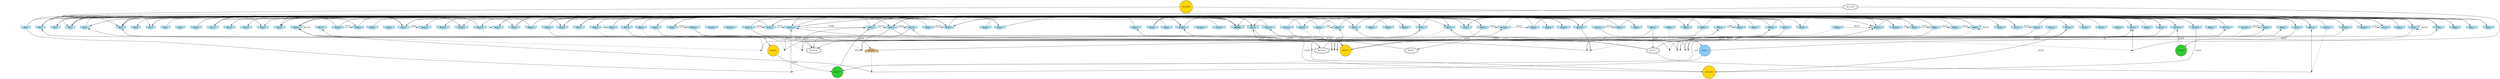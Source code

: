 digraph G {
node[shape = circle]
rankInputs [style = invisible]
rankOutputs [style = invisible]
rankInputs -> rankOutputs [color=invis]
0 [label="#0:1", style = filled, shape = invhouse, color=lightblue]
1 [label="#1:1", style = filled, shape = invhouse, color=lightblue]
2 [label="#2:1", style = filled, shape = invhouse, color=lightblue]
3 [label="#3:1", style = filled, shape = invhouse, color=lightblue]
4 [label="#4:1", style = filled, shape = invhouse, color=lightblue]
5 [label="#5:1", style = filled, shape = invhouse, color=lightblue]
6 [label="#6:1", style = filled, shape = invhouse, color=lightblue]
7 [label="#7:1", style = filled, shape = invhouse, color=lightblue]
8 [label="#8:1", style = filled, shape = invhouse, color=lightblue]
9 [label="#9:1", style = filled, shape = invhouse, color=lightblue]
10 [label="#10:1", style = filled, shape = invhouse, color=lightblue]
11 [label="#11:1", style = filled, shape = invhouse, color=lightblue]
12 [label="#12:1", style = filled, shape = invhouse, color=lightblue]
13 [label="#13:1", style = filled, shape = invhouse, color=lightblue]
14 [label="#14:1", style = filled, shape = invhouse, color=lightblue]
15 [label="#15:1", style = filled, shape = invhouse, color=lightblue]
16 [label="#16:1", style = filled, shape = invhouse, color=lightblue]
17 [label="#17:1", style = filled, shape = invhouse, color=lightblue]
18 [label="#18:1", style = filled, shape = invhouse, color=lightblue]
19 [label="#19:1", style = filled, shape = invhouse, color=lightblue]
20 [label="#20:1", style = filled, shape = invhouse, color=lightblue]
21 [label="#21:1", style = filled, shape = invhouse, color=lightblue]
22 [label="#22:1", style = filled, shape = invhouse, color=lightblue]
23 [label="#23:1", style = filled, shape = invhouse, color=lightblue]
24 [label="#24:1", style = filled, shape = invhouse, color=lightblue]
25 [label="#25:1", style = filled, shape = invhouse, color=lightblue]
26 [label="#26:1", style = filled, shape = invhouse, color=lightblue]
27 [label="#27:1", style = filled, shape = invhouse, color=lightblue]
28 [label="#28:1", style = filled, shape = invhouse, color=lightblue]
29 [label="#29:1", style = filled, shape = invhouse, color=lightblue]
30 [label="#30:1", style = filled, shape = invhouse, color=lightblue]
31 [label="#31:1", style = filled, shape = invhouse, color=lightblue]
32 [label="#32:1", style = filled, shape = invhouse, color=lightblue]
33 [label="#33:1", style = filled, shape = invhouse, color=lightblue]
34 [label="#34:1", style = filled, shape = invhouse, color=lightblue]
35 [label="#35:1", style = filled, shape = invhouse, color=lightblue]
36 [label="#36:1", style = filled, shape = invhouse, color=lightblue]
37 [label="#37:1", style = filled, shape = invhouse, color=lightblue]
38 [label="#38:1", style = filled, shape = invhouse, color=lightblue]
39 [label="#39:1", style = filled, shape = invhouse, color=lightblue]
40 [label="#40:1", style = filled, shape = invhouse, color=lightblue]
41 [label="#41:1", style = filled, shape = invhouse, color=lightblue]
42 [label="#42:1", style = filled, shape = invhouse, color=lightblue]
43 [label="#43:1", style = filled, shape = invhouse, color=lightblue]
44 [label="#44:1", style = filled, shape = invhouse, color=lightblue]
45 [label="#45:1", style = filled, shape = invhouse, color=lightblue]
46 [label="#46:1", style = filled, shape = invhouse, color=lightblue]
47 [label="#47:1", style = filled, shape = invhouse, color=lightblue]
48 [label="#48:1", style = filled, shape = invhouse, color=lightblue]
49 [label="#49:1", style = filled, shape = invhouse, color=lightblue]
50 [label="#50:1", style = filled, shape = invhouse, color=lightblue]
51 [label="#51:1", style = filled, shape = invhouse, color=lightblue]
52 [label="#52:1", style = filled, shape = invhouse, color=lightblue]
53 [label="#53:1", style = filled, shape = invhouse, color=lightblue]
54 [label="#54:1", style = filled, shape = invhouse, color=lightblue]
55 [label="#55:1", style = filled, shape = invhouse, color=lightblue]
56 [label="#56:1", style = filled, shape = invhouse, color=lightblue]
57 [label="#57:1", style = filled, shape = invhouse, color=lightblue]
58 [label="#58:1", style = filled, shape = invhouse, color=lightblue]
59 [label="#59:1", style = filled, shape = invhouse, color=lightblue]
60 [label="#60:1", style = filled, shape = invhouse, color=lightblue]
61 [label="#61:1", style = filled, shape = invhouse, color=lightblue]
62 [label="#62:1", style = filled, shape = invhouse, color=lightblue]
63 [label="#63:1", style = filled, shape = invhouse, color=lightblue]
64 [label="#64:1", style = filled, shape = invhouse, color=lightblue]
65 [label="#65:1", style = filled, shape = invhouse, color=lightblue]
66 [label="#66:1", style = filled, shape = invhouse, color=lightblue]
67 [label="#67:1", style = filled, shape = invhouse, color=lightblue]
68 [label="#68:1", style = filled, shape = invhouse, color=lightblue]
69 [label="#69:1", style = filled, shape = invhouse, color=lightblue]
70 [label="#70:1", style = filled, shape = invhouse, color=lightblue]
71 [label="#71:1", style = filled, shape = invhouse, color=lightblue]
72 [label="#72:1", style = filled, shape = invhouse, color=lightblue]
73 [label="#73:1", style = filled, shape = invhouse, color=lightblue]
74 [label="#74:1", style = filled, shape = invhouse, color=lightblue]
75 [label="#75:1", style = filled, shape = invhouse, color=lightblue]
76 [label="#76:1", style = filled, shape = invhouse, color=lightblue]
77 [label="#77:1", style = filled, shape = invhouse, color=lightblue]
78 [label="#78:1", style = filled, shape = invhouse, color=lightblue]
79 [label="#79:1", style = filled, shape = invhouse, color=lightblue]
80 [label="#80:1", style = filled, shape = invhouse, color=lightblue]
81 [label="#81:1", style = filled, shape = invhouse, color=lightblue]
82 [label="#82:1", style = filled, shape = invhouse, color=lightblue]
83 [label="#83:1", style = filled, shape = invhouse, color=lightblue]
84 [label="#84:1", style = filled, shape = invhouse, color=lightblue]
85 [label="#85:1", style = filled, shape = invhouse, color=lightblue]
86 [label="#86:1", style = filled, shape = invhouse, color=lightblue]
87 [label="#87:1", style = filled, shape = invhouse, color=lightblue]
88 [label="#88:1", style = filled, shape = invhouse, color=lightblue]
89 [label="#89:1", style = filled, shape = invhouse, color=lightblue]
90 [label="#90:1", style = filled, shape = invhouse, color=lightblue]
91 [label="#91:1", style = filled, shape = invhouse, color=lightblue]
92 [label="#92:1", style = filled, shape = invhouse, color=lightblue]
93 [label="#93:1", style = filled, shape = invhouse, color=lightblue]
94 [label="#94:1", style = filled, shape = invhouse, color=lightblue]
95 [label="#95:1", style = filled, shape = invhouse, color=lightblue]
96 [label="#96:1", style = filled, shape = invhouse, color=lightblue]
97 [label="#97:1", style = filled, shape = invhouse, color=lightblue]
98 [label="#98:1", style = filled, shape = invhouse, color=lightblue]
99 [label="#99:1", style = filled, shape = invhouse, color=lightblue]
100 [label="#100:1", style = filled, shape = invhouse, color=lightblue]
101 [label="#101:1", style = filled, shape = invhouse, color=lightblue]
102 [label="#102:1", style = filled, shape = invhouse, color=lightblue]
103 [label="#103:1", style = filled, shape = invhouse, color=lightblue]
104 [label="#104:1", style = filled, shape = invhouse, color=lightblue]
105 [label="#105:1", style = filled, shape = invhouse, color=lightblue]
106 [label="#106:1", style = filled, shape = invhouse, color=lightblue]
107 [label="#107:1", style = filled, shape = invhouse, color=lightblue]
108 [label="#108:1", style = filled, shape = invhouse, color=lightblue]
109 [label="#109:1", style = filled, shape = invhouse, color=lightblue]
110 [label="#110:1", style = filled, shape = invhouse, color=lightblue]
111 [label="#111:1", style = filled, shape = invhouse, color=lightblue]
112 [label="#112:1", style = filled, shape = invhouse, color=lightblue]
113 [label="#113:1", style = filled, shape = invhouse, color=lightblue]
114 [label="#114:1", style = filled, shape = invhouse, color=lightblue]
115 [label="#115:1", style = filled, shape = invhouse, color=lightblue]
116 [label="#116:1", style = filled, shape = invhouse, color=lightblue]
117 [label="#117:1", style = filled, shape = invhouse, color=lightblue]
118 [label="#118:1", style = filled, shape = invhouse, color=lightblue]
119 [label="#119:1", style = filled, shape = invhouse, color=lightblue]
120 [label="#120:1", style = filled, shape = invhouse, color=lightblue]
121 [label="#121:1", style = filled, shape = invhouse, color=lightblue]
122 [label="#122:1", style = filled, shape = invhouse, color=lightblue]
123 [label="#123:1", style = filled, shape = invhouse, color=lightblue]
124 [label="#124:1", style = filled, shape = invhouse, color=lightblue]
125 [label="#125:1", style = filled, shape = invhouse, color=lightblue]
126 [label="#126:1", style = filled, shape = invhouse, color=lightblue]
127 [label="#127:1", style = filled, shape = invhouse, color=lightblue]
128 [label="#128:1", style = filled, shape = house, color=tan]
129 [label="#129:49", shape = doubleoctagon]
130 [label="#130:49", style = filled, fillcolor = gold]
131 [label="#131:7", shape = doubleoctagon]
132 [label="#132:49", shape = doubleoctagon]
133 [label="#133:1", style = filled, fillcolor = lightskyblue]
134 [label="#134:49", style = filled, fillcolor = gold]
135 [label="#135:7", style = filled, fillcolor = gold]
136 [label="#136:7", style = filled, fillcolor=limegreen]
137 [label="#137:7", style = filled, fillcolor=limegreen]
138 [label="#138:49", shape = doubleoctagon]
139 [label="#139:1", style = filled, fillcolor = gold]
140 [label="#140:7", shape = doubleoctagon]
28 -> 128 [label = "65535"]
84 -> 28 [label = "65535"]
4 -> 99 [label = "65535"]
25 -> 111 [label = "65535"]
119 -> 36 [label = "65535"]
142 [shape = point]
59 -> 142 [style = dashed]
132 -> 142 [dir = none]
142 -> 53
23 -> 56 [label = "65535"]
94 -> 69 [label = "65535"]
129 -> 21 [label = "65535"]
55 -> 120 [label = "65535"]
55 -> 16 [label = "65535"]
39 -> 120 [label = "65535"]
143 [shape = point]
128 -> 143 [style = dashed]
133 -> 143 [dir = none]
143 -> 17
50 -> 68 [label = "65535"]
1 -> 42 [label = "65535"]
85 -> 127 [label = "65535"]
24 -> 89 [label = "65535"]
118 -> 45 [label = "65535"]
87 -> 131 [label = "65535"]
121 -> 85 [label = "65535"]
134 -> 73 [label = "65535"]
110 -> 29 [label = "65535"]
111 -> 124 [label = "65535"]
35 -> 14 [label = "65535"]
11 -> 111 [label = "65535"]
52 -> 114 [label = "65535"]
114 -> 120 [label = "65535"]
43 -> 45 [label = "65535"]
41 -> 81 [label = "65535"]
34 -> 21 [label = "65535"]
132 -> 108 [label = "65535"]
52 -> 66 [label = "65535"]
49 -> 119 [label = "65535"]
135 -> 33 [label = "65535"]
49 -> 135 [label = "65535"]
101 -> 7 [label = "65535"]
69 -> 35 [label = "65535"]
78 -> 78 [label = "65535"]
86 -> 41 [label = "65535"]
44 -> 100 [label = "65535"]
29 -> 104 [label = "65535"]
120 -> 125 [label = "65535"]
32 -> 49 [label = "65535"]
144 [shape = point]
118 -> 144 [style = dashed]
57 -> 144 [dir = none]
144 -> 47
135 -> 37 [label = "65535"]
57 -> 99 [label = "65535"]
112 -> 111 [label = "65535"]
8 -> 47 [label = "65535"]
145 [shape = point]
88 -> 145 [style = dashed]
54 -> 145 [dir = none]
145 -> 114
10 -> 99 [label = "65535"]
93 -> 27 [label = "65535"]
117 -> 7 [label = "65535"]
68 -> 12 [label = "65535"]
36 -> 48 [label = "65535"]
97 -> 63 [label = "65535"]
25 -> 83 [label = "65535"]
16 -> 16 [label = "65535"]
38 -> 99 [label = "65535"]
131 -> 63 [label = "65535"]
19 -> 79 [label = "65535"]
55 -> 6 [label = "65535"]
69 -> 69 [label = "65535"]
55 -> 136 [label = "65535"]
71 -> 51 [label = "65535"]
43 -> 16 [label = "65535"]
62 -> 83 [label = "65535"]
83 -> 111 [label = "65535"]
129 -> 45 [label = "65535"]
0 -> 122 [label = "65535"]
10 -> 126 [label = "65535"]
5 -> 7 [label = "65535"]
43 -> 32 [label = "65535"]
108 -> 111 [label = "65535"]
99 -> 32 [label = "65535"]
3 -> 58 [label = "65535"]
90 -> 102 [label = "65535"]
35 -> 83 [label = "65535"]
38 -> 3 [label = "65535"]
99 -> 2 [label = "65535"]
117 -> 48 [label = "65535"]
82 -> 5 [label = "65535"]
96 -> 31 [label = "65535"]
31 -> 124 [label = "16383"]
18 -> 15 [label = "65535"]
116 -> 134 [label = "65535"]
34 -> 100 [label = "65535"]
31 -> 123 [label = "65535"]
7 -> 79 [label = "65535"]
146 [shape = point]
107 -> 146 [style = dashed]
37 -> 146 [dir = none]
146 -> 67
147 [shape = point]
47 -> 147 [style = dashed]
67 -> 147 [dir = none]
147 -> 4
148 [shape = point]
16 -> 148 [style = dashed]
44 -> 148 [dir = none]
148 -> 119
149 [shape = point]
98 -> 149 [style = dashed]
104 -> 149 [dir = none]
149 -> 93
131 -> 112 [label = "65535"]
136 -> 115 [label = "65535"]
130 -> 3 [label = "65535"]
3 -> 5 [label = "65535"]
91 -> 56 [label = "16383"]
34 -> 108 [label = "65535"]
107 -> 102 [label = "65535"]
18 -> 96 [label = "65535"]
0 -> 96 [label = "65535"]
137 -> 35 [label = "65535"]
150 [shape = point]
69 -> 150 [style = dashed]
120 -> 150 [dir = none]
150 -> 16
59 -> 122 [label = "65535"]
52 -> 31 [label = "65535"]
54 -> 35 [label = "2047"]
62 -> 82 [label = "65535"]
68 -> 94 [label = "65535"]
80 -> 24 [label = "65535"]
31 -> 11 [label = "65535"]
151 [shape = point]
90 -> 151 [style = dashed]
68 -> 151 [dir = none]
151 -> 1
5 -> 86 [label = "511"]
131 -> 117 [label = "65535"]
152 [shape = point]
1 -> 152 [style = dashed]
115 -> 152 [dir = none]
152 -> 134
69 -> 21 [label = "65535"]
83 -> 138 [label = "16383"]
90 -> 2 [label = "65535"]
121 -> 133 [label = "1023"]
111 -> 50 [label = "65535"]
153 [shape = point]
135 -> 153 [style = dashed]
0 -> 153 [dir = none]
153 -> 114
99 -> 54 [label = "511"]
103 -> 77 [label = "32767"]
35 -> 78 [label = "65535"]
114 -> 35 [label = "16383"]
63 -> 80 [label = "65535"]
65 -> 11 [label = "65535"]
117 -> 16 [label = "65535"]
122 -> 71 [label = "65535"]
104 -> 138 [label = "2047"]
138 -> 5 [label = "32767"]
23 -> 114 [label = "65535"]
127 -> 3 [label = "65535"]
85 -> 122 [label = "65535"]
16 -> 129 [label = "65535"]
23 -> 62 [label = "2047"]
44 -> 48 [label = "65535"]
130 -> 61 [label = "65535"]
123 -> 27 [label = "65535"]
57 -> 13 [label = "65535"]
154 [shape = point]
90 -> 154 [style = dashed]
83 -> 154 [dir = none]
154 -> 122
64 -> 47 [label = "2047"]
42 -> 67 [label = "65535"]
114 -> 73 [label = "511"]
42 -> 24 [label = "63"]
134 -> 112 [label = "16383"]
51 -> 53 [label = "65535"]
155 [shape = point]
22 -> 155 [style = dashed]
47 -> 155 [dir = none]
155 -> 46
44 -> 78 [label = "31"]
156 [shape = point]
26 -> 156 [style = dashed]
51 -> 156 [dir = none]
156 -> 35
1 -> 116 [label = "255"]
72 -> 137 [label = "255"]
117 -> 52 [label = "65535"]
157 [shape = point]
101 -> 157 [style = dashed]
131 -> 157 [dir = none]
157 -> 61
95 -> 48 [label = "65535"]
58 -> 74 [label = "65535"]
57 -> 7 [label = "65535"]
27 -> 71 [label = "65535"]
93 -> 55 [label = "65535"]
97 -> 48 [label = "63"]
26 -> 97 [label = "3"]
158 [shape = point]
23 -> 158 [style = dashed]
107 -> 158 [dir = none]
158 -> 62
11 -> 49 [label = "15"]
139 -> 137 [label = "65535"]
27 -> 139 [label = "63"]
115 -> 12 [label = "3"]
128 -> 91 [label = "31"]
1 -> 14 [label = "63"]
113 -> 54 [label = "65535"]
107 -> 52 [label = "65535"]
123 -> 50 [label = "255"]
159 [shape = point]
16 -> 159 [style = dashed]
21 -> 159 [dir = none]
159 -> 79
117 -> 22 [label = "65535"]
37 -> 5 [label = "65535"]
22 -> 1 [label = "65535"]
160 [shape = point]
48 -> 160 [style = dashed]
78 -> 160 [dir = none]
160 -> 93
133 -> 53 [label = "31"]
135 -> 102 [label = "65535"]
75 -> 4 [label = "63"]
127 -> 41 [label = "1"]
73 -> 138 [label = "7"]
30 -> 25 [label = "65535"]
33 -> 26 [label = "65535"]
11 -> 103 [label = "65535"]
36 -> 115 [label = "65535"]
140 -> 108 [label = "31"]
87 -> 140 [label = "65535"]
1 -> 81 [label = "65535"]
83 -> 37 [label = "65535"]
55 -> 83 [label = "65535"]
112 -> 15 [label = "65535"]
113 -> 135 [label = "65535"]
2 -> 70 [label = "65535"]
98 -> 77 [label = "65535"]
79 -> 4 [label = "3"]
51 -> 53 [label = "65535"]
61 -> 89 [label = "3"]
67 -> 77 [label = "65535"]
119 -> 40 [label = "65535"]
49 -> 29 [label = "1"]
123 -> 114 [label = "1"]
18 -> 50 [label = "1"]
94 -> 3 [label = "65535"]
30 -> 126 [label = "65535"]
92 -> 15 [label = "1"]
{
	rank = same
	rankdir = TB
	rankInputs -> 0 -> 1 -> 2 -> 3 -> 4 -> 5 -> 6 -> 7 -> 8 -> 9 -> 10 -> 11 -> 12 -> 13 -> 14 -> 15 -> 16 -> 17 -> 18 -> 19 -> 20 -> 21 -> 22 -> 23 -> 24 -> 25 -> 26 -> 27 -> 28 -> 29 -> 30 -> 31 -> 32 -> 33 -> 34 -> 35 -> 36 -> 37 -> 38 -> 39 -> 40 -> 41 -> 42 -> 43 -> 44 -> 45 -> 46 -> 47 -> 48 -> 49 -> 50 -> 51 -> 52 -> 53 -> 54 -> 55 -> 56 -> 57 -> 58 -> 59 -> 60 -> 61 -> 62 -> 63 -> 64 -> 65 -> 66 -> 67 -> 68 -> 69 -> 70 -> 71 -> 72 -> 73 -> 74 -> 75 -> 76 -> 77 -> 78 -> 79 -> 80 -> 81 -> 82 -> 83 -> 84 -> 85 -> 86 -> 87 -> 88 -> 89 -> 90 -> 91 -> 92 -> 93 -> 94 -> 95 -> 96 -> 97 -> 98 -> 99 -> 100 -> 101 -> 102 -> 103 -> 104 -> 105 -> 106 -> 107 -> 108 -> 109 -> 110 -> 111 -> 112 -> 113 -> 114 -> 115 -> 116 -> 117 -> 118 -> 119 -> 120 -> 121 -> 122 -> 123 -> 124 -> 125 -> 126 -> 127 [style = invis]
}
{
	rank = same
	rankdir = TB
	rankOutputs -> 128 [style = invis]
}
}
